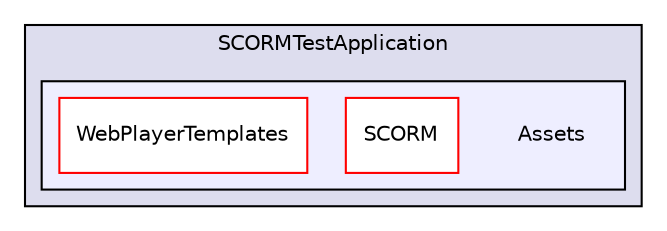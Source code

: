 digraph "/Users/rstals0/Unity Projects/SCORMTestApplication/Assets" {
  compound=true
  node [ fontsize="10", fontname="Helvetica"];
  edge [ labelfontsize="10", labelfontname="Helvetica"];
  subgraph clusterdir_60ad866eba9a186ae02f6e910492a66e {
    graph [ bgcolor="#ddddee", pencolor="black", label="SCORMTestApplication" fontname="Helvetica", fontsize="10", URL="dir_60ad866eba9a186ae02f6e910492a66e.html"]
  subgraph clusterdir_282666c4a01741616f0b7673dd5af272 {
    graph [ bgcolor="#eeeeff", pencolor="black", label="" URL="dir_282666c4a01741616f0b7673dd5af272.html"];
    dir_282666c4a01741616f0b7673dd5af272 [shape=plaintext label="Assets"];
    dir_f1cba44bd40c2c05d6f6fb22a4626dae [shape=box label="SCORM" color="red" fillcolor="white" style="filled" URL="dir_f1cba44bd40c2c05d6f6fb22a4626dae.html"];
    dir_933dab9e5c2ba2be3118b367e13bec78 [shape=box label="WebPlayerTemplates" color="red" fillcolor="white" style="filled" URL="dir_933dab9e5c2ba2be3118b367e13bec78.html"];
  }
  }
}
